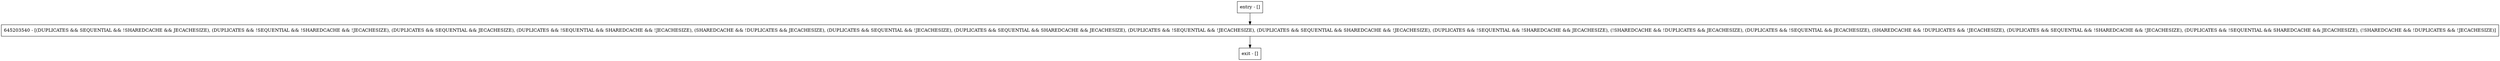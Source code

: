 digraph withRootLatchedShared {
node [shape=record];
entry [label="entry - []"];
exit [label="exit - []"];
645203540 [label="645203540 - [(DUPLICATES && SEQUENTIAL && !SHAREDCACHE && JECACHESIZE), (DUPLICATES && !SEQUENTIAL && !SHAREDCACHE && !JECACHESIZE), (DUPLICATES && SEQUENTIAL && JECACHESIZE), (DUPLICATES && !SEQUENTIAL && SHAREDCACHE && !JECACHESIZE), (SHAREDCACHE && !DUPLICATES && JECACHESIZE), (DUPLICATES && SEQUENTIAL && !JECACHESIZE), (DUPLICATES && SEQUENTIAL && SHAREDCACHE && JECACHESIZE), (DUPLICATES && !SEQUENTIAL && !JECACHESIZE), (DUPLICATES && SEQUENTIAL && SHAREDCACHE && !JECACHESIZE), (DUPLICATES && !SEQUENTIAL && !SHAREDCACHE && JECACHESIZE), (!SHAREDCACHE && !DUPLICATES && JECACHESIZE), (DUPLICATES && !SEQUENTIAL && JECACHESIZE), (SHAREDCACHE && !DUPLICATES && !JECACHESIZE), (DUPLICATES && SEQUENTIAL && !SHAREDCACHE && !JECACHESIZE), (DUPLICATES && !SEQUENTIAL && SHAREDCACHE && JECACHESIZE), (!SHAREDCACHE && !DUPLICATES && !JECACHESIZE)]"];
entry;
exit;
entry -> 645203540;
645203540 -> exit;
}
